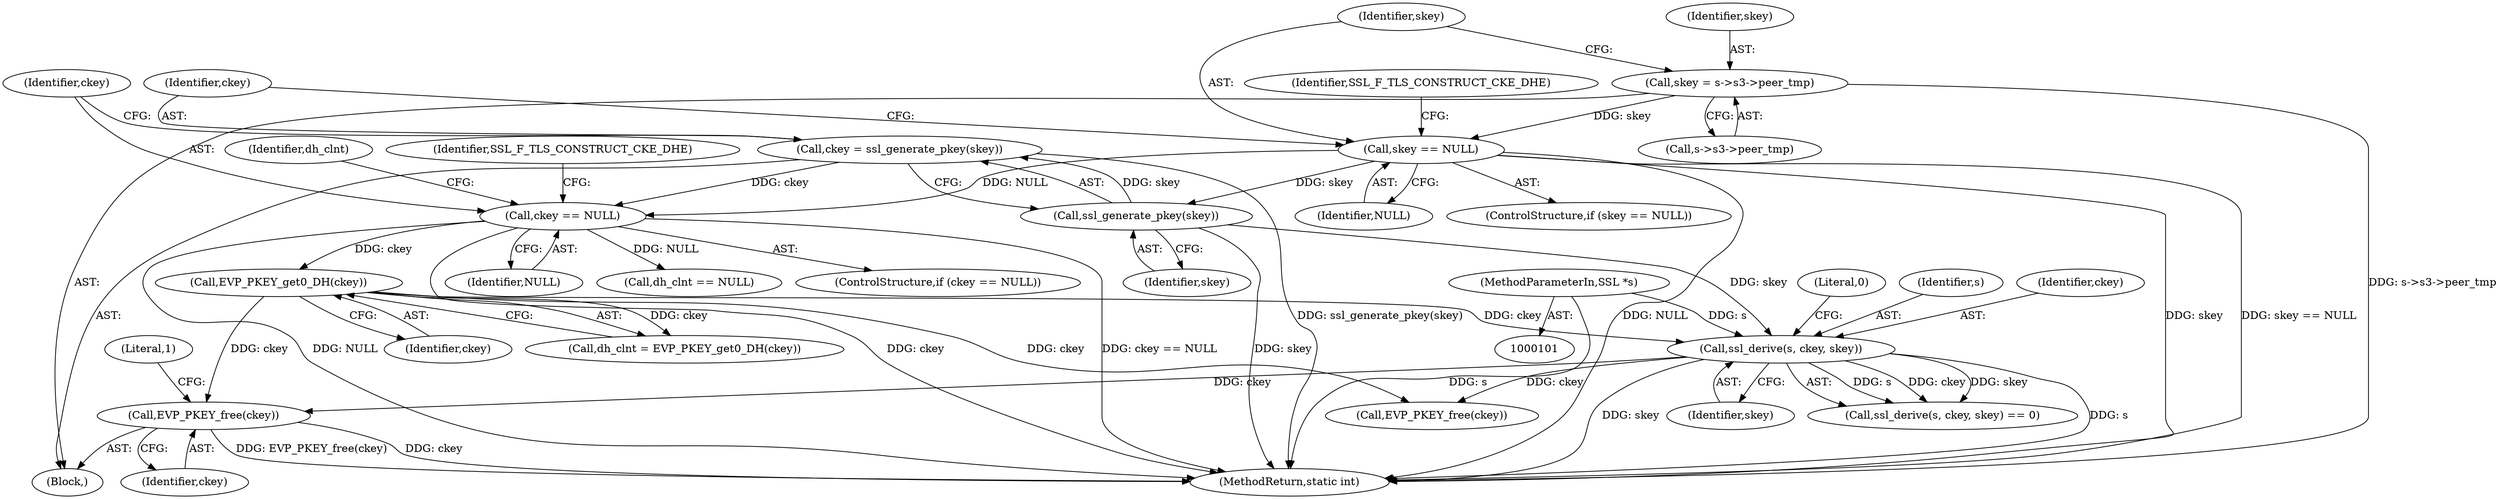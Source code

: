 digraph "0_openssl_efbe126e3ebb9123ac9d058aa2bb044261342aaa@API" {
"1000197" [label="(Call,EVP_PKEY_free(ckey))"];
"1000153" [label="(Call,EVP_PKEY_get0_DH(ckey))"];
"1000142" [label="(Call,ckey == NULL)"];
"1000137" [label="(Call,ckey = ssl_generate_pkey(skey))"];
"1000139" [label="(Call,ssl_generate_pkey(skey))"];
"1000128" [label="(Call,skey == NULL)"];
"1000120" [label="(Call,skey = s->s3->peer_tmp)"];
"1000161" [label="(Call,ssl_derive(s, ckey, skey))"];
"1000102" [label="(MethodParameterIn,SSL *s)"];
"1000157" [label="(Call,dh_clnt == NULL)"];
"1000154" [label="(Identifier,ckey)"];
"1000141" [label="(ControlStructure,if (ckey == NULL))"];
"1000162" [label="(Identifier,s)"];
"1000142" [label="(Call,ckey == NULL)"];
"1000138" [label="(Identifier,ckey)"];
"1000140" [label="(Identifier,skey)"];
"1000200" [label="(Literal,1)"];
"1000153" [label="(Call,EVP_PKEY_get0_DH(ckey))"];
"1000163" [label="(Identifier,ckey)"];
"1000170" [label="(Call,EVP_PKEY_free(ckey))"];
"1000161" [label="(Call,ssl_derive(s, ckey, skey))"];
"1000129" [label="(Identifier,skey)"];
"1000151" [label="(Call,dh_clnt = EVP_PKEY_get0_DH(ckey))"];
"1000164" [label="(Identifier,skey)"];
"1000147" [label="(Identifier,SSL_F_TLS_CONSTRUCT_CKE_DHE)"];
"1000160" [label="(Call,ssl_derive(s, ckey, skey) == 0)"];
"1000106" [label="(Block,)"];
"1000165" [label="(Literal,0)"];
"1000198" [label="(Identifier,ckey)"];
"1000133" [label="(Identifier,SSL_F_TLS_CONSTRUCT_CKE_DHE)"];
"1000197" [label="(Call,EVP_PKEY_free(ckey))"];
"1000122" [label="(Call,s->s3->peer_tmp)"];
"1000128" [label="(Call,skey == NULL)"];
"1000152" [label="(Identifier,dh_clnt)"];
"1000102" [label="(MethodParameterIn,SSL *s)"];
"1000201" [label="(MethodReturn,static int)"];
"1000139" [label="(Call,ssl_generate_pkey(skey))"];
"1000120" [label="(Call,skey = s->s3->peer_tmp)"];
"1000137" [label="(Call,ckey = ssl_generate_pkey(skey))"];
"1000127" [label="(ControlStructure,if (skey == NULL))"];
"1000130" [label="(Identifier,NULL)"];
"1000143" [label="(Identifier,ckey)"];
"1000121" [label="(Identifier,skey)"];
"1000144" [label="(Identifier,NULL)"];
"1000197" -> "1000106"  [label="AST: "];
"1000197" -> "1000198"  [label="CFG: "];
"1000198" -> "1000197"  [label="AST: "];
"1000200" -> "1000197"  [label="CFG: "];
"1000197" -> "1000201"  [label="DDG: EVP_PKEY_free(ckey)"];
"1000197" -> "1000201"  [label="DDG: ckey"];
"1000153" -> "1000197"  [label="DDG: ckey"];
"1000161" -> "1000197"  [label="DDG: ckey"];
"1000153" -> "1000151"  [label="AST: "];
"1000153" -> "1000154"  [label="CFG: "];
"1000154" -> "1000153"  [label="AST: "];
"1000151" -> "1000153"  [label="CFG: "];
"1000153" -> "1000151"  [label="DDG: ckey"];
"1000142" -> "1000153"  [label="DDG: ckey"];
"1000153" -> "1000161"  [label="DDG: ckey"];
"1000153" -> "1000170"  [label="DDG: ckey"];
"1000142" -> "1000141"  [label="AST: "];
"1000142" -> "1000144"  [label="CFG: "];
"1000143" -> "1000142"  [label="AST: "];
"1000144" -> "1000142"  [label="AST: "];
"1000147" -> "1000142"  [label="CFG: "];
"1000152" -> "1000142"  [label="CFG: "];
"1000142" -> "1000201"  [label="DDG: ckey == NULL"];
"1000142" -> "1000201"  [label="DDG: NULL"];
"1000142" -> "1000201"  [label="DDG: ckey"];
"1000137" -> "1000142"  [label="DDG: ckey"];
"1000128" -> "1000142"  [label="DDG: NULL"];
"1000142" -> "1000157"  [label="DDG: NULL"];
"1000137" -> "1000106"  [label="AST: "];
"1000137" -> "1000139"  [label="CFG: "];
"1000138" -> "1000137"  [label="AST: "];
"1000139" -> "1000137"  [label="AST: "];
"1000143" -> "1000137"  [label="CFG: "];
"1000137" -> "1000201"  [label="DDG: ssl_generate_pkey(skey)"];
"1000139" -> "1000137"  [label="DDG: skey"];
"1000139" -> "1000140"  [label="CFG: "];
"1000140" -> "1000139"  [label="AST: "];
"1000139" -> "1000201"  [label="DDG: skey"];
"1000128" -> "1000139"  [label="DDG: skey"];
"1000139" -> "1000161"  [label="DDG: skey"];
"1000128" -> "1000127"  [label="AST: "];
"1000128" -> "1000130"  [label="CFG: "];
"1000129" -> "1000128"  [label="AST: "];
"1000130" -> "1000128"  [label="AST: "];
"1000133" -> "1000128"  [label="CFG: "];
"1000138" -> "1000128"  [label="CFG: "];
"1000128" -> "1000201"  [label="DDG: NULL"];
"1000128" -> "1000201"  [label="DDG: skey"];
"1000128" -> "1000201"  [label="DDG: skey == NULL"];
"1000120" -> "1000128"  [label="DDG: skey"];
"1000120" -> "1000106"  [label="AST: "];
"1000120" -> "1000122"  [label="CFG: "];
"1000121" -> "1000120"  [label="AST: "];
"1000122" -> "1000120"  [label="AST: "];
"1000129" -> "1000120"  [label="CFG: "];
"1000120" -> "1000201"  [label="DDG: s->s3->peer_tmp"];
"1000161" -> "1000160"  [label="AST: "];
"1000161" -> "1000164"  [label="CFG: "];
"1000162" -> "1000161"  [label="AST: "];
"1000163" -> "1000161"  [label="AST: "];
"1000164" -> "1000161"  [label="AST: "];
"1000165" -> "1000161"  [label="CFG: "];
"1000161" -> "1000201"  [label="DDG: skey"];
"1000161" -> "1000201"  [label="DDG: s"];
"1000161" -> "1000160"  [label="DDG: s"];
"1000161" -> "1000160"  [label="DDG: ckey"];
"1000161" -> "1000160"  [label="DDG: skey"];
"1000102" -> "1000161"  [label="DDG: s"];
"1000161" -> "1000170"  [label="DDG: ckey"];
"1000102" -> "1000101"  [label="AST: "];
"1000102" -> "1000201"  [label="DDG: s"];
}
